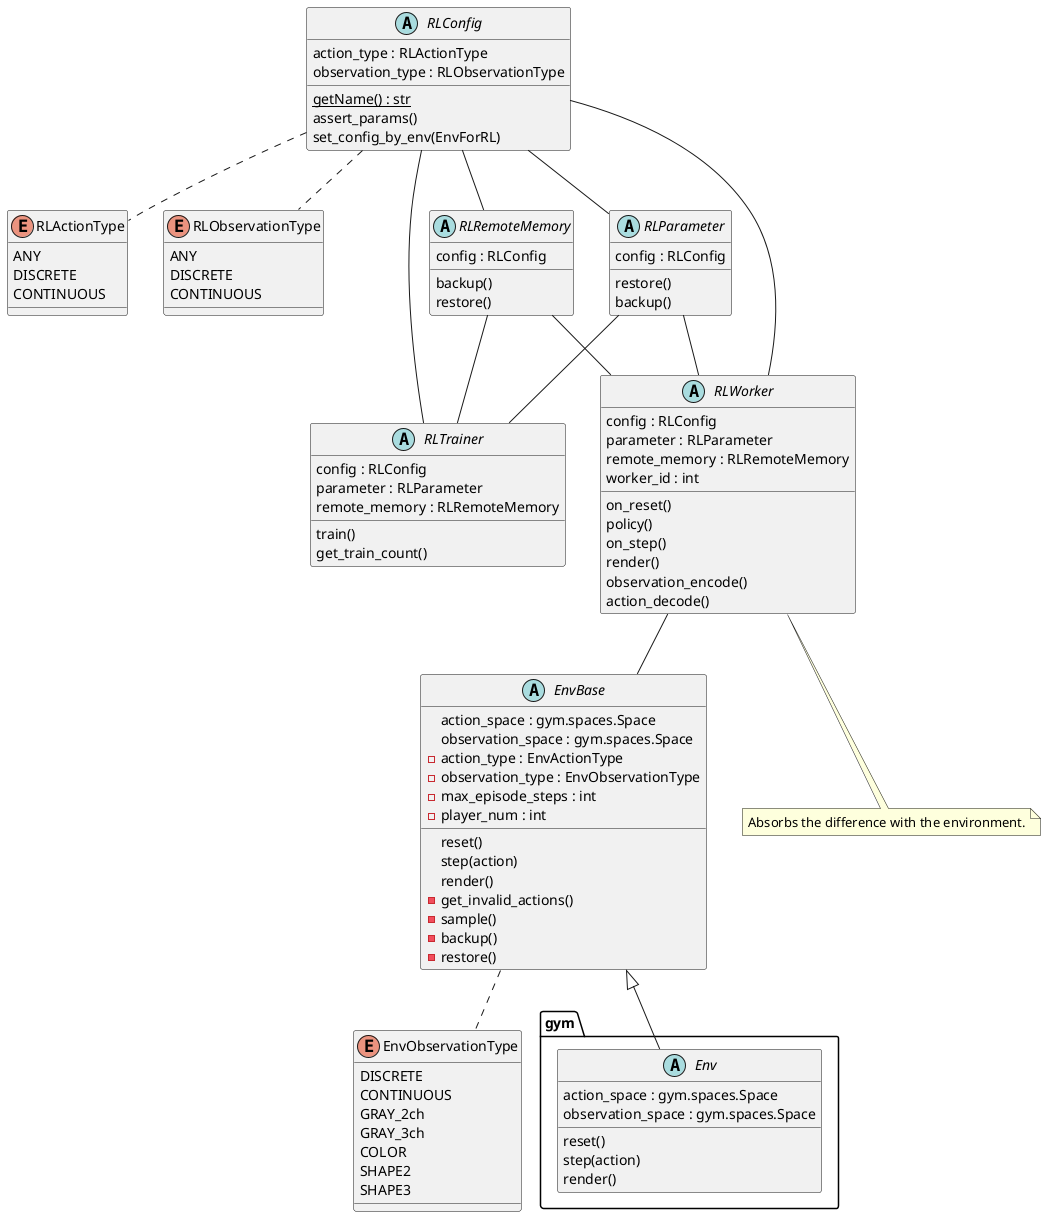 @startuml class

abstract gym.Env {
    action_space : gym.spaces.Space
    observation_space : gym.spaces.Space
    reset()
    step(action)
    render()
}


enum RLActionType {
    ANY
    DISCRETE
    CONTINUOUS
}

enum RLObservationType {
    ANY
    DISCRETE
    CONTINUOUS
}

enum EnvObservationType {
    DISCRETE
    CONTINUOUS
    GRAY_2ch
    GRAY_3ch
    COLOR
    SHAPE2
    SHAPE3
}

abstract EnvBase {
    action_space : gym.spaces.Space
    observation_space : gym.spaces.Space
    reset()
    step(action)
    render()
    - action_type : EnvActionType
    - observation_type : EnvObservationType
    - max_episode_steps : int
    - player_num : int
    - get_invalid_actions()
    - sample()
    - backup()
    - restore()
} 


abstract RLConfig {
    {static} getName() : str
    action_type : RLActionType
    observation_type : RLObservationType
    assert_params()
    set_config_by_env(EnvForRL)
}

abstract RLRemoteMemory {
    config : RLConfig
    backup()
    restore()
}

abstract RLParameter {
    config : RLConfig
    restore()
    backup()
}

abstract RLTrainer {
    config : RLConfig
    parameter : RLParameter
    remote_memory : RLRemoteMemory
    train()
    get_train_count()
}

abstract RLWorker {
    config : RLConfig
    parameter : RLParameter
    remote_memory : RLRemoteMemory
    worker_id : int
    on_reset()
    policy()
    on_step()
    render()
    observation_encode()
    action_decode()
}

RLConfig .. RLActionType
RLConfig .. RLObservationType


EnvBase <|-- gym.Env
EnvBase .. EnvObservationType

RLWorker -- EnvBase

note "Absorbs the difference with the environment." as RLWorkerMemo
RLWorker .. RLWorkerMemo

RLConfig -- RLWorker
RLConfig -- RLTrainer
RLConfig -- RLParameter
RLConfig -- RLRemoteMemory
RLParameter -- RLWorker
RLParameter -- RLTrainer
RLRemoteMemory -- RLWorker
RLRemoteMemory -- RLTrainer


@enduml